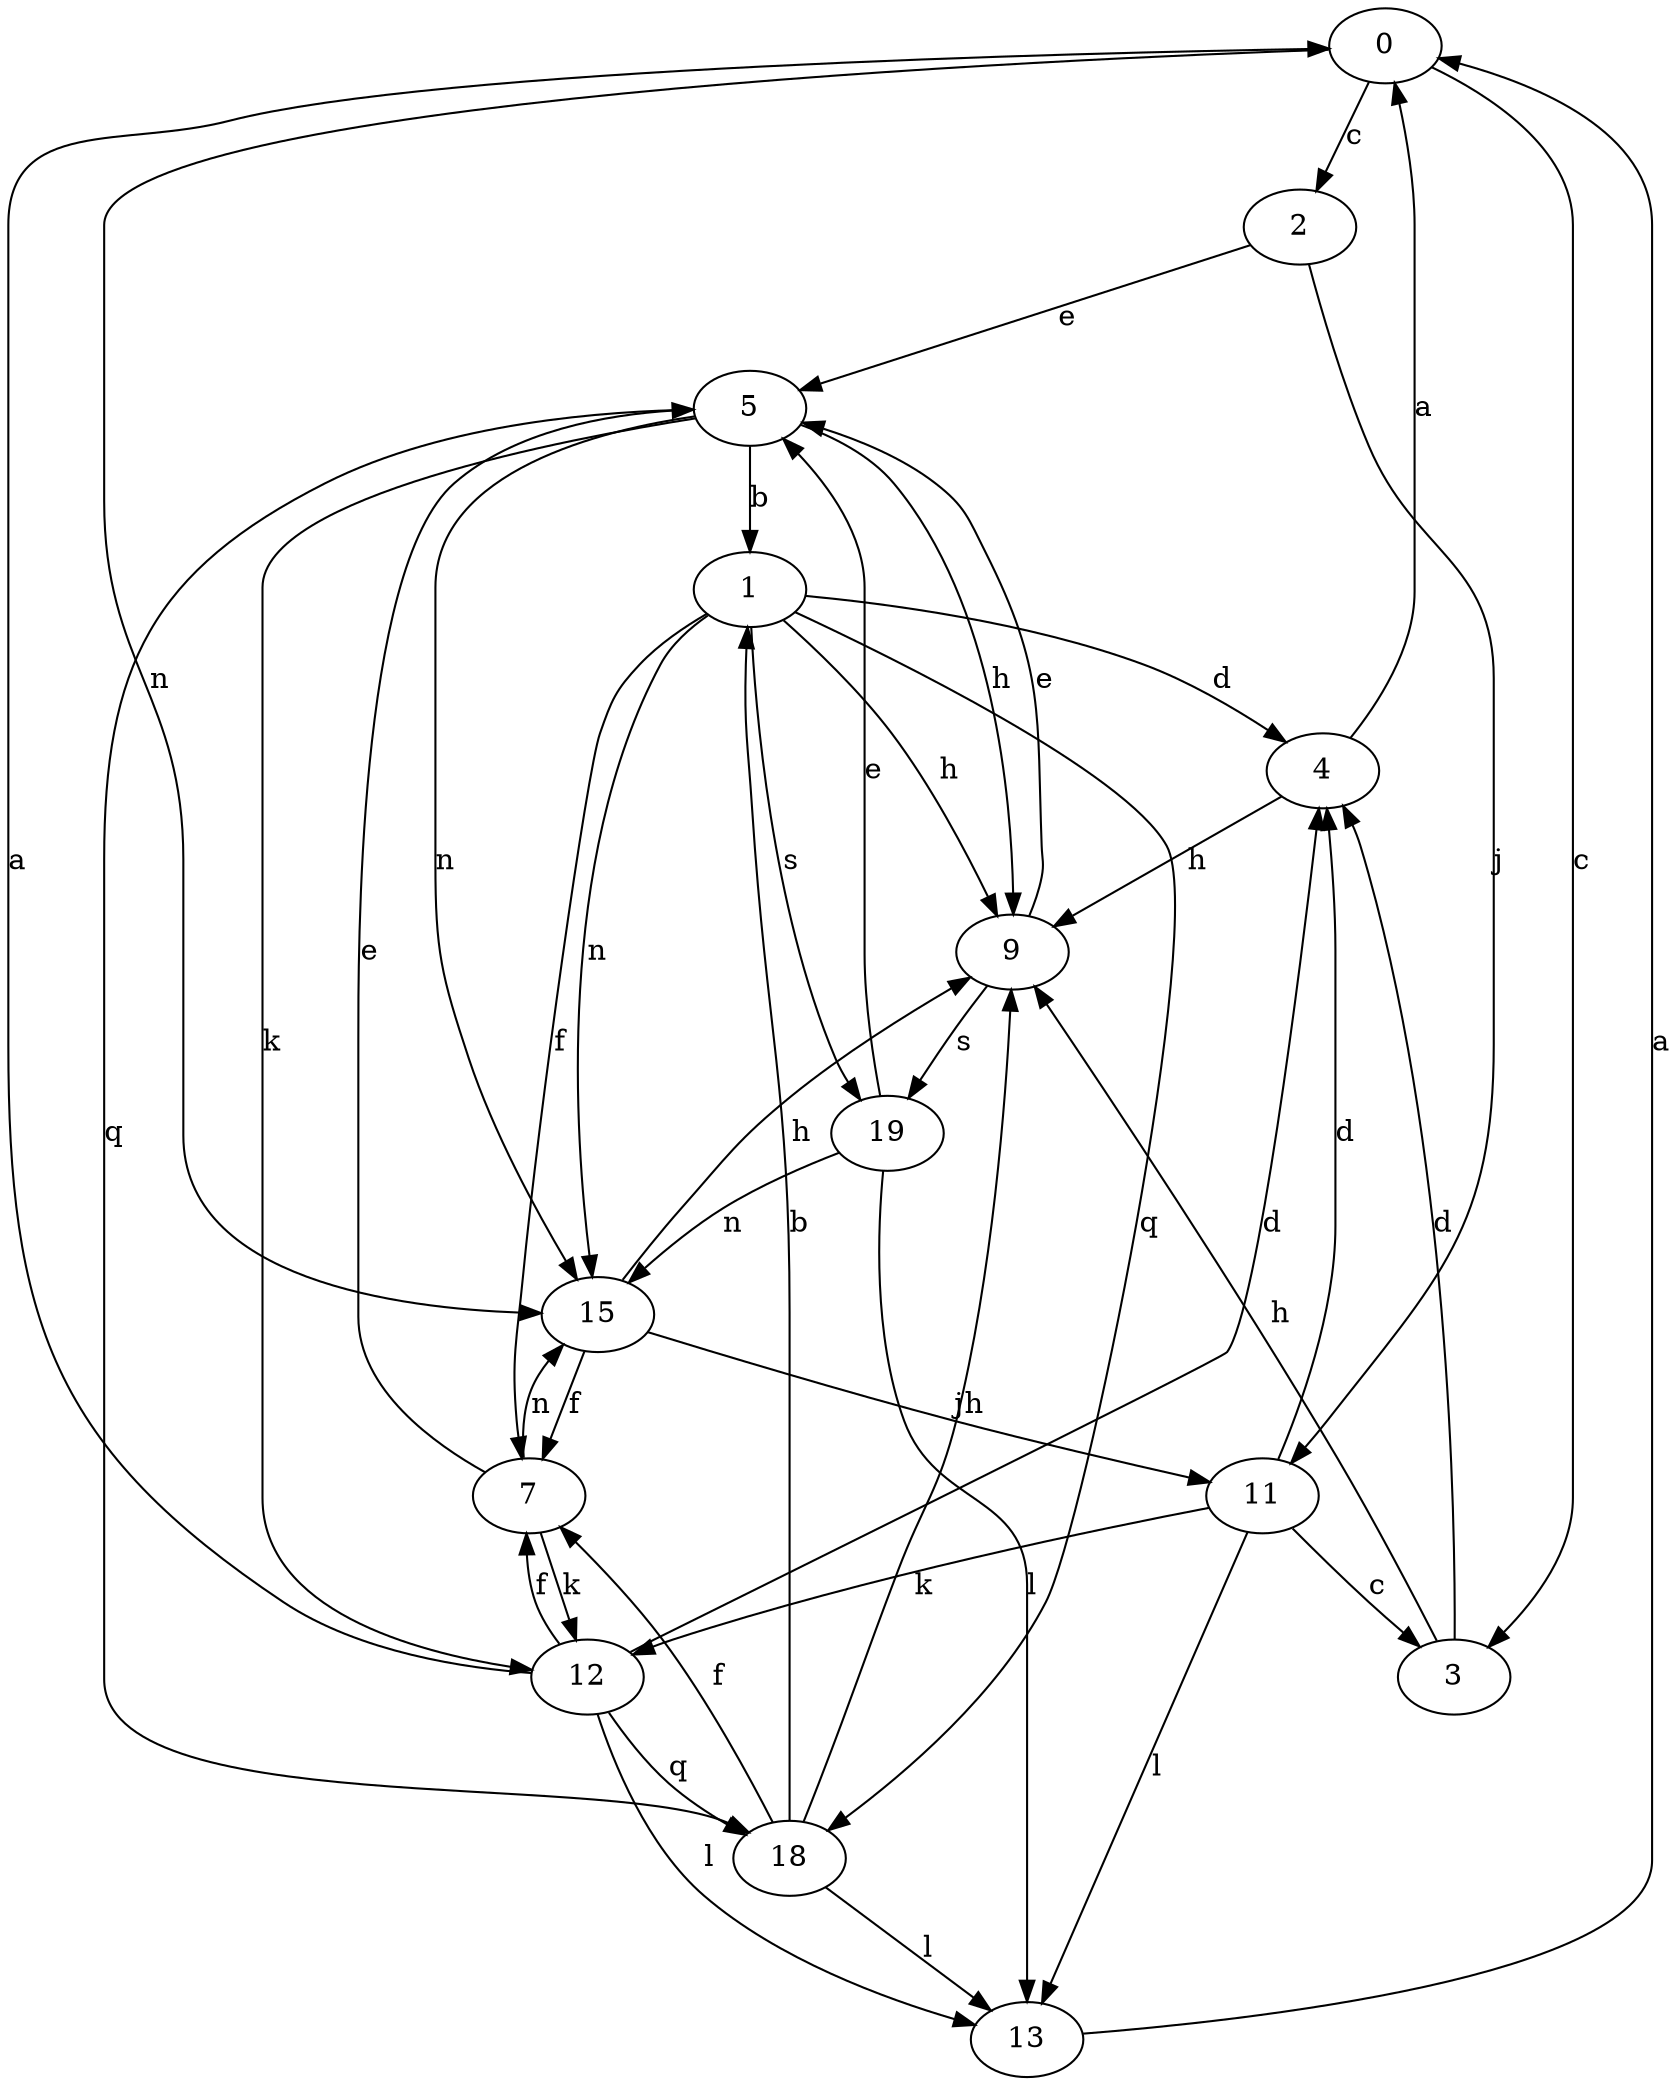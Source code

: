 strict digraph  {
0;
1;
2;
3;
4;
5;
7;
9;
11;
12;
13;
15;
18;
19;
0 -> 2  [label=c];
0 -> 3  [label=c];
0 -> 15  [label=n];
1 -> 4  [label=d];
1 -> 7  [label=f];
1 -> 9  [label=h];
1 -> 15  [label=n];
1 -> 18  [label=q];
1 -> 19  [label=s];
2 -> 5  [label=e];
2 -> 11  [label=j];
3 -> 4  [label=d];
3 -> 9  [label=h];
4 -> 0  [label=a];
4 -> 9  [label=h];
5 -> 1  [label=b];
5 -> 9  [label=h];
5 -> 12  [label=k];
5 -> 15  [label=n];
5 -> 18  [label=q];
7 -> 5  [label=e];
7 -> 12  [label=k];
7 -> 15  [label=n];
9 -> 5  [label=e];
9 -> 19  [label=s];
11 -> 3  [label=c];
11 -> 4  [label=d];
11 -> 12  [label=k];
11 -> 13  [label=l];
12 -> 0  [label=a];
12 -> 4  [label=d];
12 -> 7  [label=f];
12 -> 13  [label=l];
12 -> 18  [label=q];
13 -> 0  [label=a];
15 -> 7  [label=f];
15 -> 9  [label=h];
15 -> 11  [label=j];
18 -> 1  [label=b];
18 -> 7  [label=f];
18 -> 9  [label=h];
18 -> 13  [label=l];
19 -> 5  [label=e];
19 -> 13  [label=l];
19 -> 15  [label=n];
}
